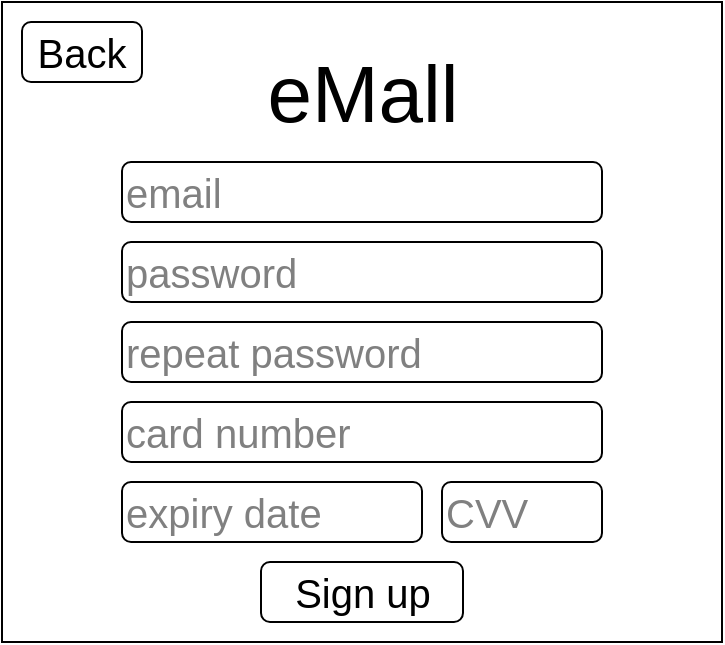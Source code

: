 <mxfile version="20.7.4" type="device"><diagram id="_gg9eRoXJpZ1KPsWaCFE" name="Page-1"><mxGraphModel dx="642" dy="546" grid="1" gridSize="10" guides="1" tooltips="1" connect="1" arrows="1" fold="1" page="1" pageScale="1" pageWidth="827" pageHeight="1169" math="0" shadow="0"><root><mxCell id="0"/><mxCell id="1" parent="0"/><mxCell id="m1bmyoxZ640nbLZtkMWV-7" value="" style="rounded=0;whiteSpace=wrap;html=1;fontSize=20;" parent="1" vertex="1"><mxGeometry x="240" width="360" height="320" as="geometry"/></mxCell><mxCell id="m1bmyoxZ640nbLZtkMWV-2" value="&lt;font style=&quot;font-size: 40px;&quot;&gt;eMall&lt;/font&gt;" style="text;html=1;strokeColor=none;fillColor=none;align=center;verticalAlign=middle;whiteSpace=wrap;rounded=0;" parent="1" vertex="1"><mxGeometry x="359.5" y="10" width="121" height="70" as="geometry"/></mxCell><mxCell id="m1bmyoxZ640nbLZtkMWV-4" value="Sign up" style="rounded=1;whiteSpace=wrap;html=1;fontSize=20;" parent="1" vertex="1"><mxGeometry x="369.5" y="280" width="101" height="30" as="geometry"/></mxCell><mxCell id="m1bmyoxZ640nbLZtkMWV-5" value="&lt;font color=&quot;#808080&quot;&gt;email&lt;/font&gt;" style="rounded=1;whiteSpace=wrap;html=1;fontSize=20;align=left;" parent="1" vertex="1"><mxGeometry x="300" y="80" width="240" height="30" as="geometry"/></mxCell><mxCell id="m1bmyoxZ640nbLZtkMWV-6" value="&lt;font color=&quot;#808080&quot;&gt;password&lt;/font&gt;" style="rounded=1;whiteSpace=wrap;html=1;fontSize=20;align=left;" parent="1" vertex="1"><mxGeometry x="300" y="120" width="240" height="30" as="geometry"/></mxCell><mxCell id="MBBAkqhVIoj30OoBT2g3-6" value="&lt;font style=&quot;font-size: 20px;&quot;&gt;Back&lt;/font&gt;" style="rounded=1;whiteSpace=wrap;html=1;" parent="1" vertex="1"><mxGeometry x="250" y="10" width="60" height="30" as="geometry"/></mxCell><mxCell id="qYk40G2xNR6HWbOytNAA-1" value="&lt;font color=&quot;#808080&quot;&gt;repeat password&lt;/font&gt;" style="rounded=1;whiteSpace=wrap;html=1;fontSize=20;align=left;" vertex="1" parent="1"><mxGeometry x="300" y="160" width="240" height="30" as="geometry"/></mxCell><mxCell id="qYk40G2xNR6HWbOytNAA-2" value="&lt;font color=&quot;#808080&quot;&gt;card number&lt;/font&gt;" style="rounded=1;whiteSpace=wrap;html=1;fontSize=20;align=left;" vertex="1" parent="1"><mxGeometry x="300" y="200" width="240" height="30" as="geometry"/></mxCell><mxCell id="qYk40G2xNR6HWbOytNAA-3" value="&lt;font color=&quot;#808080&quot;&gt;expiry date&lt;/font&gt;" style="rounded=1;whiteSpace=wrap;html=1;fontSize=20;align=left;" vertex="1" parent="1"><mxGeometry x="300" y="240" width="150" height="30" as="geometry"/></mxCell><mxCell id="qYk40G2xNR6HWbOytNAA-4" value="&lt;font color=&quot;#808080&quot;&gt;CVV&lt;/font&gt;" style="rounded=1;whiteSpace=wrap;html=1;fontSize=20;align=left;" vertex="1" parent="1"><mxGeometry x="460" y="240" width="80" height="30" as="geometry"/></mxCell></root></mxGraphModel></diagram></mxfile>